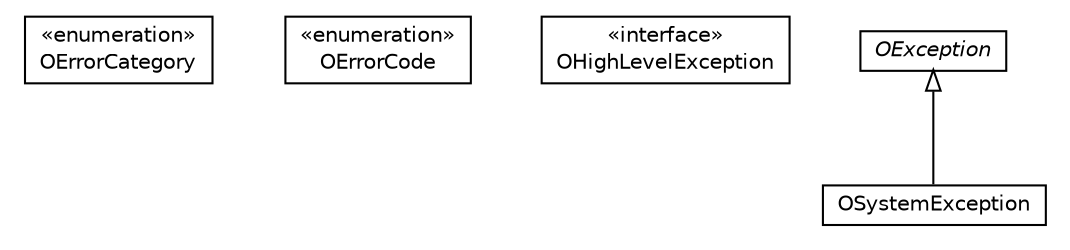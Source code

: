 #!/usr/local/bin/dot
#
# Class diagram 
# Generated by UMLGraph version R5_6-24-gf6e263 (http://www.umlgraph.org/)
#

digraph G {
	edge [fontname="Helvetica",fontsize=10,labelfontname="Helvetica",labelfontsize=10];
	node [fontname="Helvetica",fontsize=10,shape=plaintext];
	nodesep=0.25;
	ranksep=0.5;
	// com.orientechnologies.common.exception.OErrorCategory
	c38740 [label=<<table title="com.orientechnologies.common.exception.OErrorCategory" border="0" cellborder="1" cellspacing="0" cellpadding="2" port="p" href="./OErrorCategory.html">
		<tr><td><table border="0" cellspacing="0" cellpadding="1">
<tr><td align="center" balign="center"> &#171;enumeration&#187; </td></tr>
<tr><td align="center" balign="center"> OErrorCategory </td></tr>
		</table></td></tr>
		</table>>, URL="./OErrorCategory.html", fontname="Helvetica", fontcolor="black", fontsize=10.0];
	// com.orientechnologies.common.exception.OErrorCode
	c38741 [label=<<table title="com.orientechnologies.common.exception.OErrorCode" border="0" cellborder="1" cellspacing="0" cellpadding="2" port="p" href="./OErrorCode.html">
		<tr><td><table border="0" cellspacing="0" cellpadding="1">
<tr><td align="center" balign="center"> &#171;enumeration&#187; </td></tr>
<tr><td align="center" balign="center"> OErrorCode </td></tr>
		</table></td></tr>
		</table>>, URL="./OErrorCode.html", fontname="Helvetica", fontcolor="black", fontsize=10.0];
	// com.orientechnologies.common.exception.OHighLevelException
	c38742 [label=<<table title="com.orientechnologies.common.exception.OHighLevelException" border="0" cellborder="1" cellspacing="0" cellpadding="2" port="p" href="./OHighLevelException.html">
		<tr><td><table border="0" cellspacing="0" cellpadding="1">
<tr><td align="center" balign="center"> &#171;interface&#187; </td></tr>
<tr><td align="center" balign="center"> OHighLevelException </td></tr>
		</table></td></tr>
		</table>>, URL="./OHighLevelException.html", fontname="Helvetica", fontcolor="black", fontsize=10.0];
	// com.orientechnologies.common.exception.OException
	c38743 [label=<<table title="com.orientechnologies.common.exception.OException" border="0" cellborder="1" cellspacing="0" cellpadding="2" port="p" href="./OException.html">
		<tr><td><table border="0" cellspacing="0" cellpadding="1">
<tr><td align="center" balign="center"><font face="Helvetica-Oblique"> OException </font></td></tr>
		</table></td></tr>
		</table>>, URL="./OException.html", fontname="Helvetica", fontcolor="black", fontsize=10.0];
	// com.orientechnologies.common.exception.OSystemException
	c38744 [label=<<table title="com.orientechnologies.common.exception.OSystemException" border="0" cellborder="1" cellspacing="0" cellpadding="2" port="p" href="./OSystemException.html">
		<tr><td><table border="0" cellspacing="0" cellpadding="1">
<tr><td align="center" balign="center"> OSystemException </td></tr>
		</table></td></tr>
		</table>>, URL="./OSystemException.html", fontname="Helvetica", fontcolor="black", fontsize=10.0];
	//com.orientechnologies.common.exception.OSystemException extends com.orientechnologies.common.exception.OException
	c38743:p -> c38744:p [dir=back,arrowtail=empty];
}

